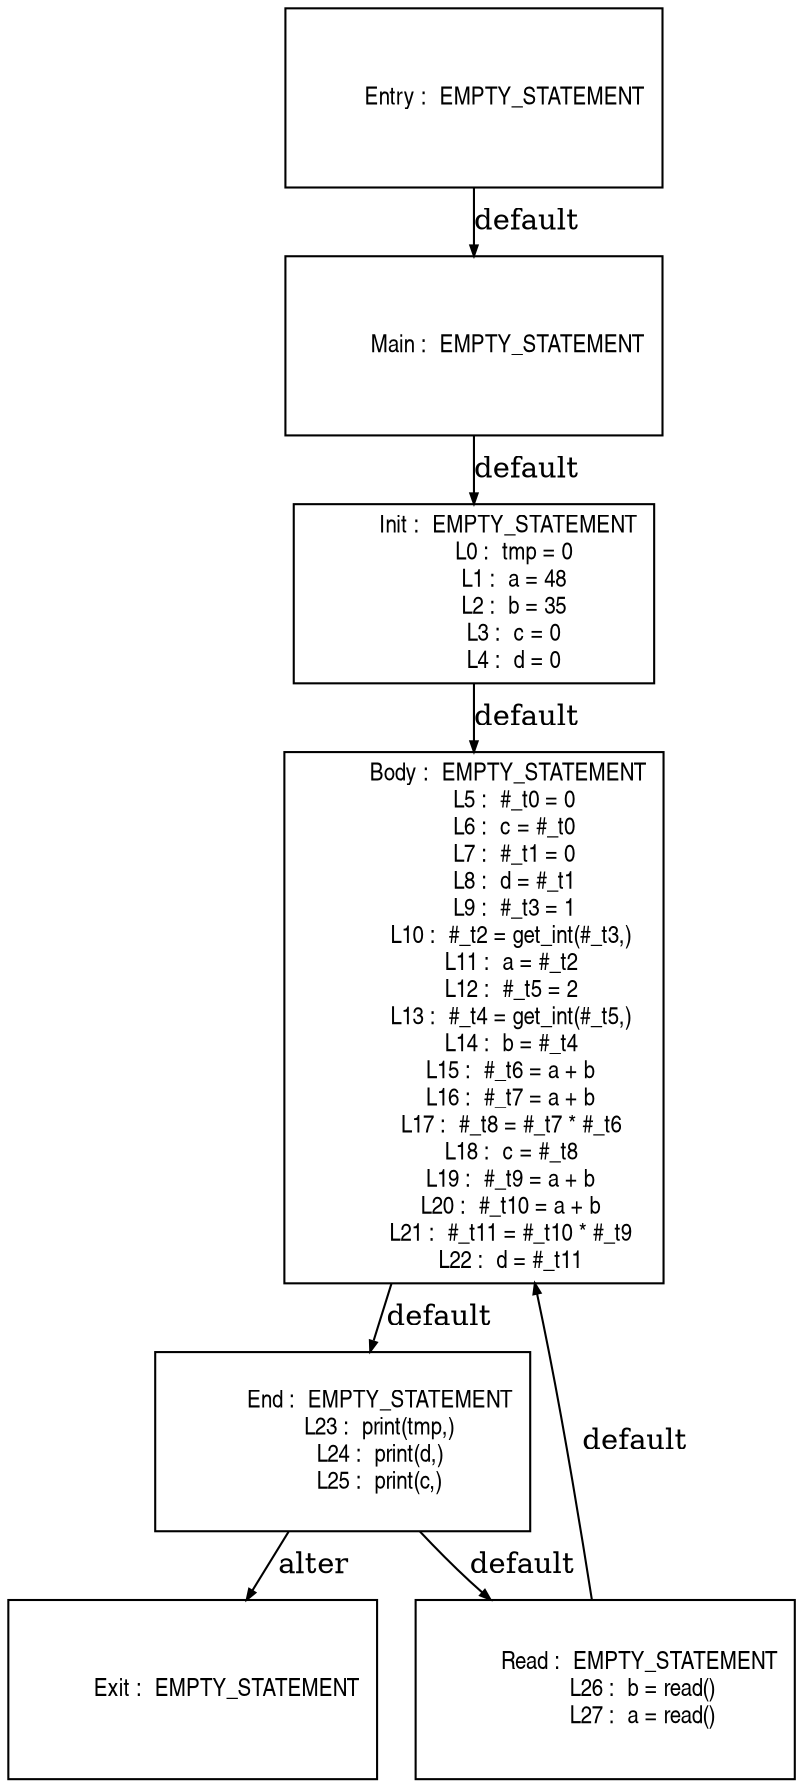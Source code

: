 digraph G {
  ranksep=.25;
  edge [arrowsize=.5]
  node [shape=rectangle, fontname="ArialNarrow",
        fontsize=12,  height=1.2];
  "           Main :  EMPTY_STATEMENT
"; "           Init :  EMPTY_STATEMENT
             L0 :  tmp = 0
             L1 :  a = 48
             L2 :  b = 35
             L3 :  c = 0
             L4 :  d = 0
"; "           Body :  EMPTY_STATEMENT
             L5 :  #_t0 = 0
             L6 :  c = #_t0
             L7 :  #_t1 = 0
             L8 :  d = #_t1
             L9 :  #_t3 = 1
            L10 :  #_t2 = get_int(#_t3,)
            L11 :  a = #_t2
            L12 :  #_t5 = 2
            L13 :  #_t4 = get_int(#_t5,)
            L14 :  b = #_t4
            L15 :  #_t6 = a + b
            L16 :  #_t7 = a + b
            L17 :  #_t8 = #_t7 * #_t6
            L18 :  c = #_t8
            L19 :  #_t9 = a + b
            L20 :  #_t10 = a + b
            L21 :  #_t11 = #_t10 * #_t9
            L22 :  d = #_t11
"; "          Entry :  EMPTY_STATEMENT
"; "            End :  EMPTY_STATEMENT
            L23 :  print(tmp,)
            L24 :  print(d,)
            L25 :  print(c,)
"; "           Exit :  EMPTY_STATEMENT
"; "           Read :  EMPTY_STATEMENT
            L26 :  b = read()
            L27 :  a = read()
"; 
  "           Main :  EMPTY_STATEMENT
" -> "           Init :  EMPTY_STATEMENT
             L0 :  tmp = 0
             L1 :  a = 48
             L2 :  b = 35
             L3 :  c = 0
             L4 :  d = 0
"  [label="default"];
  "           Init :  EMPTY_STATEMENT
             L0 :  tmp = 0
             L1 :  a = 48
             L2 :  b = 35
             L3 :  c = 0
             L4 :  d = 0
" -> "           Body :  EMPTY_STATEMENT
             L5 :  #_t0 = 0
             L6 :  c = #_t0
             L7 :  #_t1 = 0
             L8 :  d = #_t1
             L9 :  #_t3 = 1
            L10 :  #_t2 = get_int(#_t3,)
            L11 :  a = #_t2
            L12 :  #_t5 = 2
            L13 :  #_t4 = get_int(#_t5,)
            L14 :  b = #_t4
            L15 :  #_t6 = a + b
            L16 :  #_t7 = a + b
            L17 :  #_t8 = #_t7 * #_t6
            L18 :  c = #_t8
            L19 :  #_t9 = a + b
            L20 :  #_t10 = a + b
            L21 :  #_t11 = #_t10 * #_t9
            L22 :  d = #_t11
"  [label="default"];
  "           Body :  EMPTY_STATEMENT
             L5 :  #_t0 = 0
             L6 :  c = #_t0
             L7 :  #_t1 = 0
             L8 :  d = #_t1
             L9 :  #_t3 = 1
            L10 :  #_t2 = get_int(#_t3,)
            L11 :  a = #_t2
            L12 :  #_t5 = 2
            L13 :  #_t4 = get_int(#_t5,)
            L14 :  b = #_t4
            L15 :  #_t6 = a + b
            L16 :  #_t7 = a + b
            L17 :  #_t8 = #_t7 * #_t6
            L18 :  c = #_t8
            L19 :  #_t9 = a + b
            L20 :  #_t10 = a + b
            L21 :  #_t11 = #_t10 * #_t9
            L22 :  d = #_t11
" -> "            End :  EMPTY_STATEMENT
            L23 :  print(tmp,)
            L24 :  print(d,)
            L25 :  print(c,)
"  [label="default"];
  "          Entry :  EMPTY_STATEMENT
" -> "           Main :  EMPTY_STATEMENT
"  [label="default"];
  "            End :  EMPTY_STATEMENT
            L23 :  print(tmp,)
            L24 :  print(d,)
            L25 :  print(c,)
" -> "           Read :  EMPTY_STATEMENT
            L26 :  b = read()
            L27 :  a = read()
"  [label="default"];
  "            End :  EMPTY_STATEMENT
            L23 :  print(tmp,)
            L24 :  print(d,)
            L25 :  print(c,)
" -> "           Exit :  EMPTY_STATEMENT
"  [label="alter"];
  "           Read :  EMPTY_STATEMENT
            L26 :  b = read()
            L27 :  a = read()
" -> "           Body :  EMPTY_STATEMENT
             L5 :  #_t0 = 0
             L6 :  c = #_t0
             L7 :  #_t1 = 0
             L8 :  d = #_t1
             L9 :  #_t3 = 1
            L10 :  #_t2 = get_int(#_t3,)
            L11 :  a = #_t2
            L12 :  #_t5 = 2
            L13 :  #_t4 = get_int(#_t5,)
            L14 :  b = #_t4
            L15 :  #_t6 = a + b
            L16 :  #_t7 = a + b
            L17 :  #_t8 = #_t7 * #_t6
            L18 :  c = #_t8
            L19 :  #_t9 = a + b
            L20 :  #_t10 = a + b
            L21 :  #_t11 = #_t10 * #_t9
            L22 :  d = #_t11
"  [label="default"];
}
